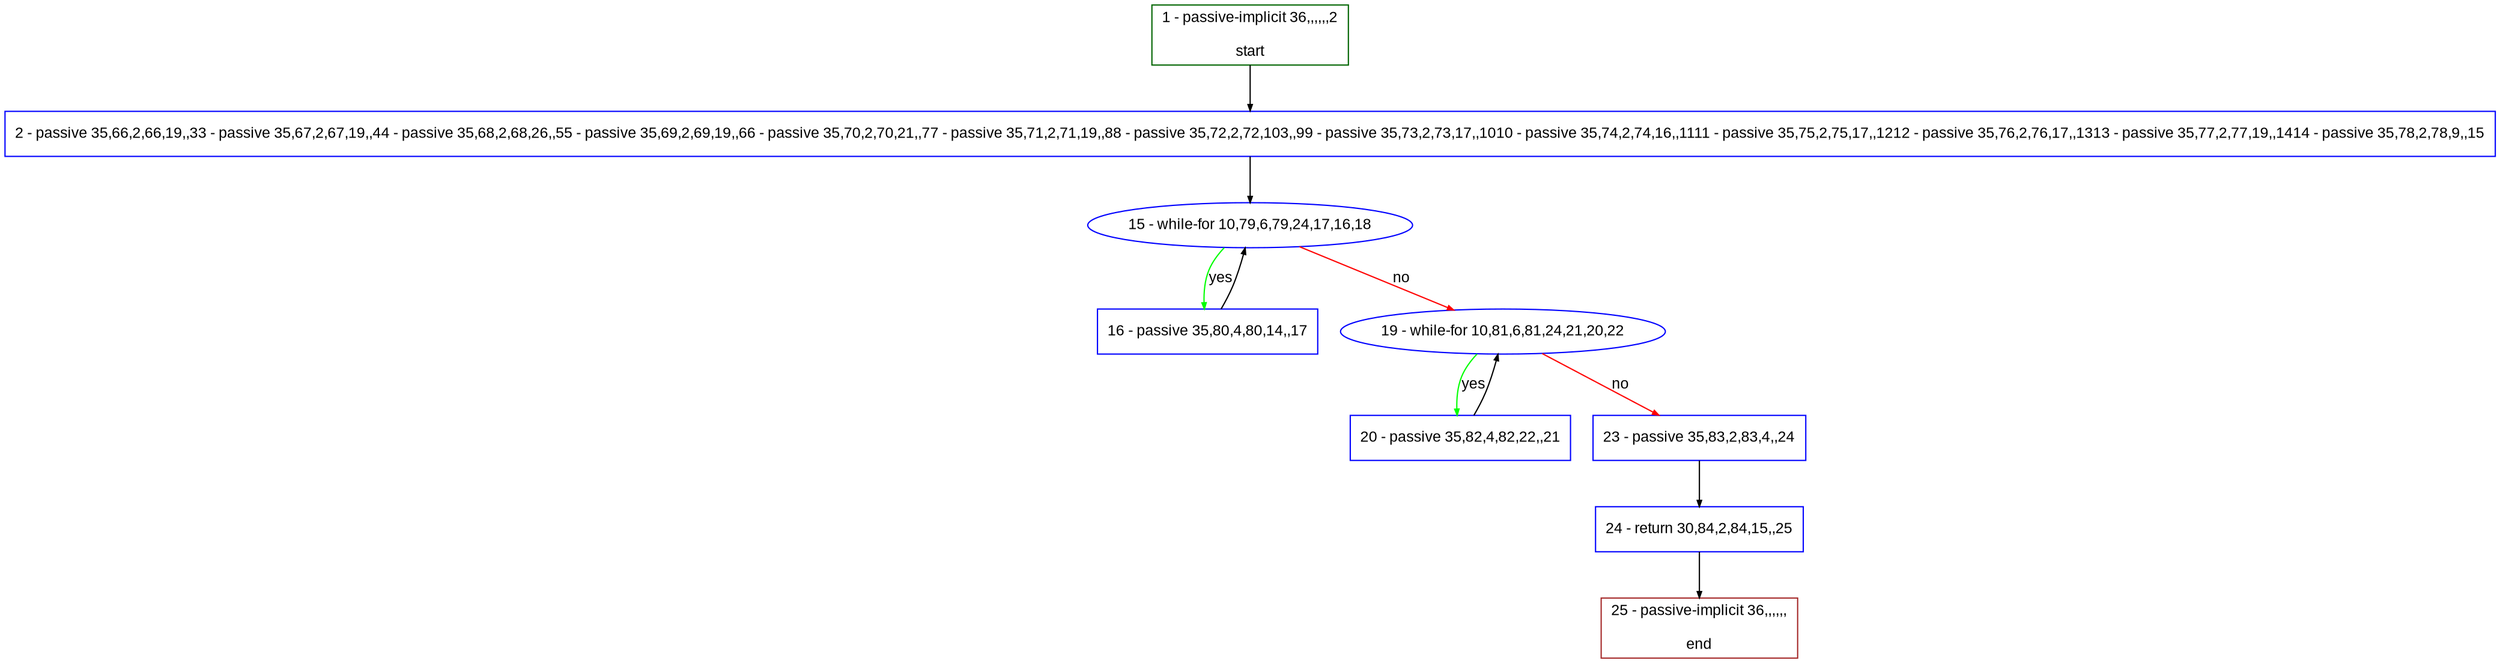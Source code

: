 digraph "" {
  graph [pack="true", label="", fontsize="12", packmode="clust", fontname="Arial", fillcolor="#FFFFCC", bgcolor="white", style="rounded,filled", compound="true"];
  node [node_initialized="no", label="", color="grey", fontsize="12", fillcolor="white", fontname="Arial", style="filled", shape="rectangle", compound="true", fixedsize="false"];
  edge [fontcolor="black", arrowhead="normal", arrowtail="none", arrowsize="0.5", ltail="", label="", color="black", fontsize="12", lhead="", fontname="Arial", dir="forward", compound="true"];
  __N1 [label="2 - passive 35,66,2,66,19,,33 - passive 35,67,2,67,19,,44 - passive 35,68,2,68,26,,55 - passive 35,69,2,69,19,,66 - passive 35,70,2,70,21,,77 - passive 35,71,2,71,19,,88 - passive 35,72,2,72,103,,99 - passive 35,73,2,73,17,,1010 - passive 35,74,2,74,16,,1111 - passive 35,75,2,75,17,,1212 - passive 35,76,2,76,17,,1313 - passive 35,77,2,77,19,,1414 - passive 35,78,2,78,9,,15", color="#0000ff", fillcolor="#ffffff", style="filled", shape="box"];
  __N2 [label="1 - passive-implicit 36,,,,,,2\n\nstart", color="#006400", fillcolor="#ffffff", style="filled", shape="box"];
  __N3 [label="15 - while-for 10,79,6,79,24,17,16,18", color="#0000ff", fillcolor="#ffffff", style="filled", shape="oval"];
  __N4 [label="16 - passive 35,80,4,80,14,,17", color="#0000ff", fillcolor="#ffffff", style="filled", shape="box"];
  __N5 [label="19 - while-for 10,81,6,81,24,21,20,22", color="#0000ff", fillcolor="#ffffff", style="filled", shape="oval"];
  __N6 [label="20 - passive 35,82,4,82,22,,21", color="#0000ff", fillcolor="#ffffff", style="filled", shape="box"];
  __N7 [label="23 - passive 35,83,2,83,4,,24", color="#0000ff", fillcolor="#ffffff", style="filled", shape="box"];
  __N8 [label="24 - return 30,84,2,84,15,,25", color="#0000ff", fillcolor="#ffffff", style="filled", shape="box"];
  __N9 [label="25 - passive-implicit 36,,,,,,\n\nend", color="#a52a2a", fillcolor="#ffffff", style="filled", shape="box"];
  __N2 -> __N1 [arrowhead="normal", arrowtail="none", color="#000000", label="", dir="forward"];
  __N1 -> __N3 [arrowhead="normal", arrowtail="none", color="#000000", label="", dir="forward"];
  __N3 -> __N4 [arrowhead="normal", arrowtail="none", color="#00ff00", label="yes", dir="forward"];
  __N4 -> __N3 [arrowhead="normal", arrowtail="none", color="#000000", label="", dir="forward"];
  __N3 -> __N5 [arrowhead="normal", arrowtail="none", color="#ff0000", label="no", dir="forward"];
  __N5 -> __N6 [arrowhead="normal", arrowtail="none", color="#00ff00", label="yes", dir="forward"];
  __N6 -> __N5 [arrowhead="normal", arrowtail="none", color="#000000", label="", dir="forward"];
  __N5 -> __N7 [arrowhead="normal", arrowtail="none", color="#ff0000", label="no", dir="forward"];
  __N7 -> __N8 [arrowhead="normal", arrowtail="none", color="#000000", label="", dir="forward"];
  __N8 -> __N9 [arrowhead="normal", arrowtail="none", color="#000000", label="", dir="forward"];
}
